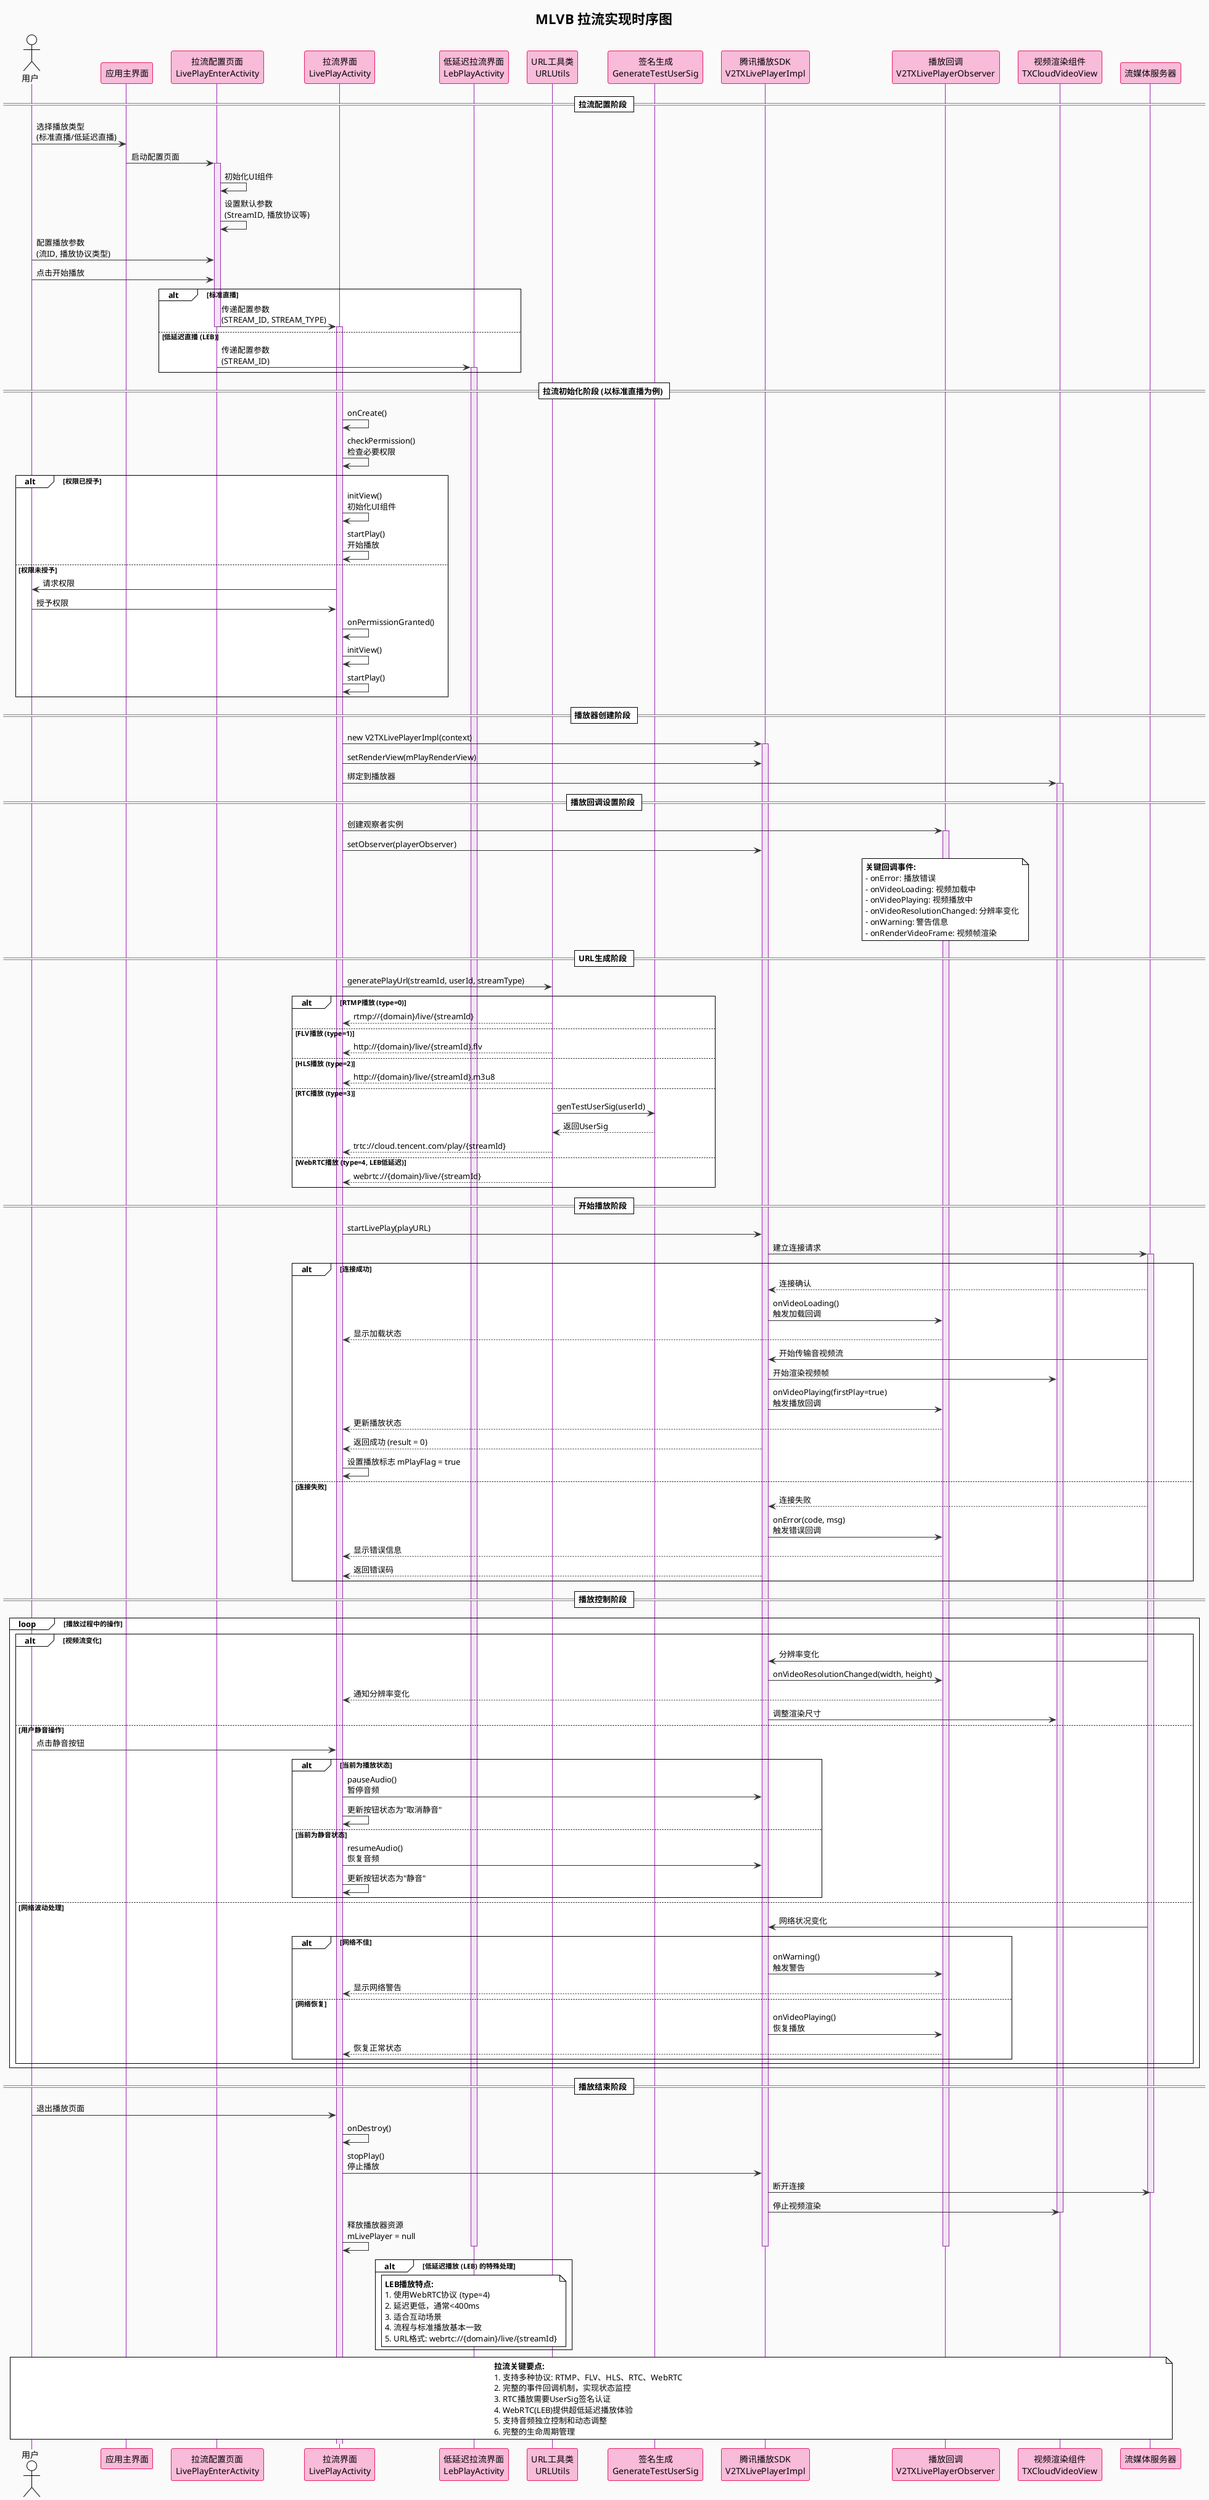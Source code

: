 @startuml 拉流时序图
!theme plain
skinparam backgroundColor #FAFAFA
skinparam sequenceArrowColor #333333
skinparam sequenceLifeLineBackgroundColor #F3E5F5
skinparam sequenceLifeLineBorderColor #9C27B0
skinparam sequenceParticipantBackgroundColor #F8BBD9
skinparam sequenceParticipantBorderColor #E91E63

title MLVB 拉流实现时序图

actor User as "用户"
participant App as "应用主界面"
participant EnterActivity as "拉流配置页面\nLivePlayEnterActivity"
participant PlayActivity as "拉流界面\nLivePlayActivity"
participant LebPlayActivity as "低延迟拉流界面\nLebPlayActivity"
participant URLUtils as "URL工具类\nURLUtils"
participant TestUserSig as "签名生成\nGenerateTestUserSig"
participant V2TXLivePlayer as "腾讯播放SDK\nV2TXLivePlayerImpl"
participant PlayerObserver as "播放回调\nV2TXLivePlayerObserver"
participant TXCloudVideoView as "视频渲染组件\nTXCloudVideoView"
participant StreamServer as "流媒体服务器"

== 拉流配置阶段 ==
User -> App: 选择播放类型\n(标准直播/低延迟直播)
App -> EnterActivity: 启动配置页面
activate EnterActivity

EnterActivity -> EnterActivity: 初始化UI组件
EnterActivity -> EnterActivity: 设置默认参数\n(StreamID, 播放协议等)

User -> EnterActivity: 配置播放参数\n(流ID, 播放协议类型)
User -> EnterActivity: 点击开始播放

alt 标准直播
    EnterActivity -> PlayActivity: 传递配置参数\n(STREAM_ID, STREAM_TYPE)
    deactivate EnterActivity
    activate PlayActivity
else 低延迟直播 (LEB)
    EnterActivity -> LebPlayActivity: 传递配置参数\n(STREAM_ID)
    deactivate EnterActivity
    activate LebPlayActivity
end

== 拉流初始化阶段 (以标准直播为例) ==
PlayActivity -> PlayActivity: onCreate()
PlayActivity -> PlayActivity: checkPermission()\n检查必要权限

alt 权限已授予
    PlayActivity -> PlayActivity: initView()\n初始化UI组件
    PlayActivity -> PlayActivity: startPlay()\n开始播放
else 权限未授予
    PlayActivity -> User: 请求权限
    User -> PlayActivity: 授予权限
    PlayActivity -> PlayActivity: onPermissionGranted()
    PlayActivity -> PlayActivity: initView()
    PlayActivity -> PlayActivity: startPlay()
end

== 播放器创建阶段 ==
PlayActivity -> V2TXLivePlayer: new V2TXLivePlayerImpl(context)
activate V2TXLivePlayer

PlayActivity -> V2TXLivePlayer: setRenderView(mPlayRenderView)
PlayActivity -> TXCloudVideoView: 绑定到播放器
activate TXCloudVideoView

== 播放回调设置阶段 ==
PlayActivity -> PlayerObserver: 创建观察者实例
activate PlayerObserver
PlayActivity -> V2TXLivePlayer: setObserver(playerObserver)

note over PlayerObserver
**关键回调事件:**
- onError: 播放错误
- onVideoLoading: 视频加载中
- onVideoPlaying: 视频播放中
- onVideoResolutionChanged: 分辨率变化
- onWarning: 警告信息
- onRenderVideoFrame: 视频帧渲染
end note

== URL生成阶段 ==
PlayActivity -> URLUtils: generatePlayUrl(streamId, userId, streamType)

alt RTMP播放 (type=0)
    URLUtils --> PlayActivity: rtmp://{domain}/live/{streamId}
else FLV播放 (type=1)
    URLUtils --> PlayActivity: http://{domain}/live/{streamId}.flv
else HLS播放 (type=2)
    URLUtils --> PlayActivity: http://{domain}/live/{streamId}.m3u8
else RTC播放 (type=3)
    URLUtils -> TestUserSig: genTestUserSig(userId)
    TestUserSig --> URLUtils: 返回UserSig
    URLUtils --> PlayActivity: trtc://cloud.tencent.com/play/{streamId}
else WebRTC播放 (type=4, LEB低延迟)
    URLUtils --> PlayActivity: webrtc://{domain}/live/{streamId}
end

== 开始播放阶段 ==
PlayActivity -> V2TXLivePlayer: startLivePlay(playURL)
V2TXLivePlayer -> StreamServer: 建立连接请求
activate StreamServer

alt 连接成功
    StreamServer --> V2TXLivePlayer: 连接确认
    V2TXLivePlayer -> PlayerObserver: onVideoLoading()\n触发加载回调
    PlayerObserver --> PlayActivity: 显示加载状态

    StreamServer -> V2TXLivePlayer: 开始传输音视频流
    V2TXLivePlayer -> TXCloudVideoView: 开始渲染视频帧
    V2TXLivePlayer -> PlayerObserver: onVideoPlaying(firstPlay=true)\n触发播放回调
    PlayerObserver --> PlayActivity: 更新播放状态

    V2TXLivePlayer --> PlayActivity: 返回成功 (result = 0)
    PlayActivity -> PlayActivity: 设置播放标志 mPlayFlag = true

else 连接失败
    StreamServer --> V2TXLivePlayer: 连接失败
    V2TXLivePlayer -> PlayerObserver: onError(code, msg)\n触发错误回调
    PlayerObserver --> PlayActivity: 显示错误信息
    V2TXLivePlayer --> PlayActivity: 返回错误码
end

== 播放控制阶段 ==
loop 播放过程中的操作
    alt 视频流变化
        StreamServer -> V2TXLivePlayer: 分辨率变化
        V2TXLivePlayer -> PlayerObserver: onVideoResolutionChanged(width, height)
        PlayerObserver --> PlayActivity: 通知分辨率变化
        V2TXLivePlayer -> TXCloudVideoView: 调整渲染尺寸
    else 用户静音操作
        User -> PlayActivity: 点击静音按钮
        alt 当前为播放状态
            PlayActivity -> V2TXLivePlayer: pauseAudio()\n暂停音频
            PlayActivity -> PlayActivity: 更新按钮状态为"取消静音"
        else 当前为静音状态
            PlayActivity -> V2TXLivePlayer: resumeAudio()\n恢复音频
            PlayActivity -> PlayActivity: 更新按钮状态为"静音"
        end
    else 网络波动处理
        StreamServer -> V2TXLivePlayer: 网络状况变化
        alt 网络不佳
            V2TXLivePlayer -> PlayerObserver: onWarning()\n触发警告
            PlayerObserver --> PlayActivity: 显示网络警告
        else 网络恢复
            V2TXLivePlayer -> PlayerObserver: onVideoPlaying()\n恢复播放
            PlayerObserver --> PlayActivity: 恢复正常状态
        end
    end
end

== 播放结束阶段 ==
User -> PlayActivity: 退出播放页面
PlayActivity -> PlayActivity: onDestroy()
PlayActivity -> V2TXLivePlayer: stopPlay()\n停止播放
V2TXLivePlayer -> StreamServer: 断开连接
deactivate StreamServer
V2TXLivePlayer -> TXCloudVideoView: 停止视频渲染
deactivate TXCloudVideoView
PlayActivity -> PlayActivity: 释放播放器资源\nmLivePlayer = null
deactivate PlayerObserver
deactivate V2TXLivePlayer

alt 低延迟播放 (LEB) 的特殊处理
    note over LebPlayActivity
    **LEB播放特点:**
    1. 使用WebRTC协议 (type=4)
    2. 延迟更低，通常<400ms
    3. 适合互动场景
    4. 流程与标准播放基本一致
    5. URL格式: webrtc://{domain}/live/{streamId}
    end note
    deactivate LebPlayActivity
end

note over User, StreamServer
**拉流关键要点:**
1. 支持多种协议: RTMP、FLV、HLS、RTC、WebRTC
2. 完整的事件回调机制，实现状态监控
3. RTC播放需要UserSig签名认证
4. WebRTC(LEB)提供超低延迟播放体验
5. 支持音频独立控制和动态调整
6. 完整的生命周期管理
end note

@enduml